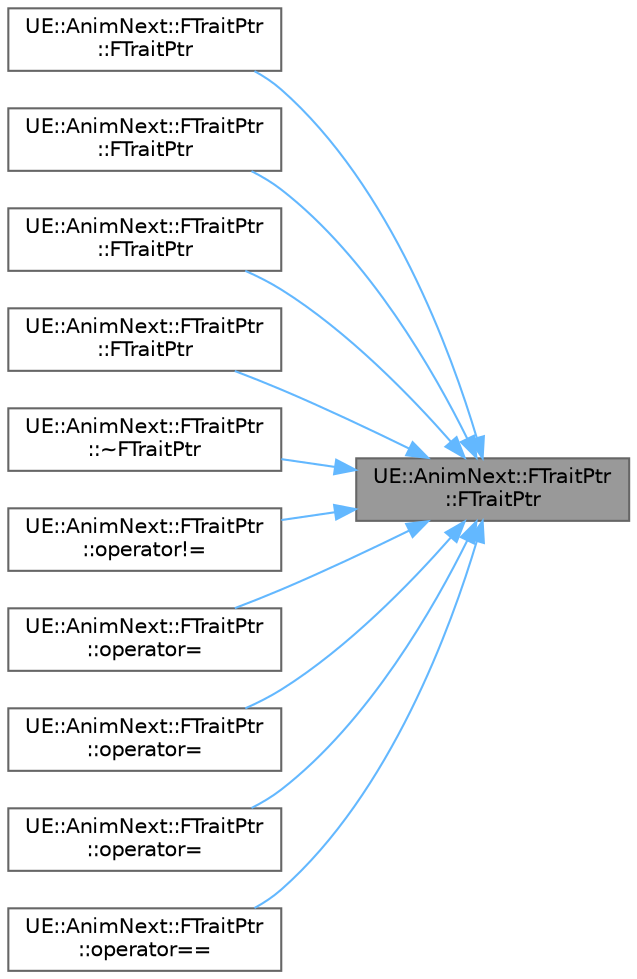 digraph "UE::AnimNext::FTraitPtr::FTraitPtr"
{
 // INTERACTIVE_SVG=YES
 // LATEX_PDF_SIZE
  bgcolor="transparent";
  edge [fontname=Helvetica,fontsize=10,labelfontname=Helvetica,labelfontsize=10];
  node [fontname=Helvetica,fontsize=10,shape=box,height=0.2,width=0.4];
  rankdir="RL";
  Node1 [id="Node000001",label="UE::AnimNext::FTraitPtr\l::FTraitPtr",height=0.2,width=0.4,color="gray40", fillcolor="grey60", style="filled", fontcolor="black",tooltip=" "];
  Node1 -> Node2 [id="edge1_Node000001_Node000002",dir="back",color="steelblue1",style="solid",tooltip=" "];
  Node2 [id="Node000002",label="UE::AnimNext::FTraitPtr\l::FTraitPtr",height=0.2,width=0.4,color="grey40", fillcolor="white", style="filled",URL="$d1/d9f/structUE_1_1AnimNext_1_1FTraitPtr.html#a9dd38cb553ce76963c700b35d0ea3619",tooltip=" "];
  Node1 -> Node3 [id="edge2_Node000001_Node000003",dir="back",color="steelblue1",style="solid",tooltip=" "];
  Node3 [id="Node000003",label="UE::AnimNext::FTraitPtr\l::FTraitPtr",height=0.2,width=0.4,color="grey40", fillcolor="white", style="filled",URL="$d1/d9f/structUE_1_1AnimNext_1_1FTraitPtr.html#a7b7e105b87dc028388a6baa98e265831",tooltip=" "];
  Node1 -> Node4 [id="edge3_Node000001_Node000004",dir="back",color="steelblue1",style="solid",tooltip=" "];
  Node4 [id="Node000004",label="UE::AnimNext::FTraitPtr\l::FTraitPtr",height=0.2,width=0.4,color="grey40", fillcolor="white", style="filled",URL="$d1/d9f/structUE_1_1AnimNext_1_1FTraitPtr.html#a16f2eeed43047606f7c9f5b369de3d96",tooltip=" "];
  Node1 -> Node5 [id="edge4_Node000001_Node000005",dir="back",color="steelblue1",style="solid",tooltip=" "];
  Node5 [id="Node000005",label="UE::AnimNext::FTraitPtr\l::FTraitPtr",height=0.2,width=0.4,color="grey40", fillcolor="white", style="filled",URL="$d1/d9f/structUE_1_1AnimNext_1_1FTraitPtr.html#a5a2375bcf5a723ebadca18c3adaa2acf",tooltip=" "];
  Node1 -> Node6 [id="edge5_Node000001_Node000006",dir="back",color="steelblue1",style="solid",tooltip=" "];
  Node6 [id="Node000006",label="UE::AnimNext::FTraitPtr\l::~FTraitPtr",height=0.2,width=0.4,color="grey40", fillcolor="white", style="filled",URL="$d1/d9f/structUE_1_1AnimNext_1_1FTraitPtr.html#a477530df1a8466fc69ad298fe4c37182",tooltip=" "];
  Node1 -> Node7 [id="edge6_Node000001_Node000007",dir="back",color="steelblue1",style="solid",tooltip=" "];
  Node7 [id="Node000007",label="UE::AnimNext::FTraitPtr\l::operator!=",height=0.2,width=0.4,color="grey40", fillcolor="white", style="filled",URL="$d1/d9f/structUE_1_1AnimNext_1_1FTraitPtr.html#ae7c8c77e888d6bc1c28a50d5ee49f08b",tooltip=" "];
  Node1 -> Node8 [id="edge7_Node000001_Node000008",dir="back",color="steelblue1",style="solid",tooltip=" "];
  Node8 [id="Node000008",label="UE::AnimNext::FTraitPtr\l::operator=",height=0.2,width=0.4,color="grey40", fillcolor="white", style="filled",URL="$d1/d9f/structUE_1_1AnimNext_1_1FTraitPtr.html#afe2f7d24688fda428e6ea492f5a36fa3",tooltip=" "];
  Node1 -> Node9 [id="edge8_Node000001_Node000009",dir="back",color="steelblue1",style="solid",tooltip=" "];
  Node9 [id="Node000009",label="UE::AnimNext::FTraitPtr\l::operator=",height=0.2,width=0.4,color="grey40", fillcolor="white", style="filled",URL="$d1/d9f/structUE_1_1AnimNext_1_1FTraitPtr.html#a50891dad6699f667e77597e7aad4105f",tooltip=" "];
  Node1 -> Node10 [id="edge9_Node000001_Node000010",dir="back",color="steelblue1",style="solid",tooltip=" "];
  Node10 [id="Node000010",label="UE::AnimNext::FTraitPtr\l::operator=",height=0.2,width=0.4,color="grey40", fillcolor="white", style="filled",URL="$d1/d9f/structUE_1_1AnimNext_1_1FTraitPtr.html#a75d43b9000139b01ed7fb4f5ad9476f4",tooltip=" "];
  Node1 -> Node11 [id="edge10_Node000001_Node000011",dir="back",color="steelblue1",style="solid",tooltip=" "];
  Node11 [id="Node000011",label="UE::AnimNext::FTraitPtr\l::operator==",height=0.2,width=0.4,color="grey40", fillcolor="white", style="filled",URL="$d1/d9f/structUE_1_1AnimNext_1_1FTraitPtr.html#a29d2f262139a04b413476352d5008285",tooltip=" "];
}
